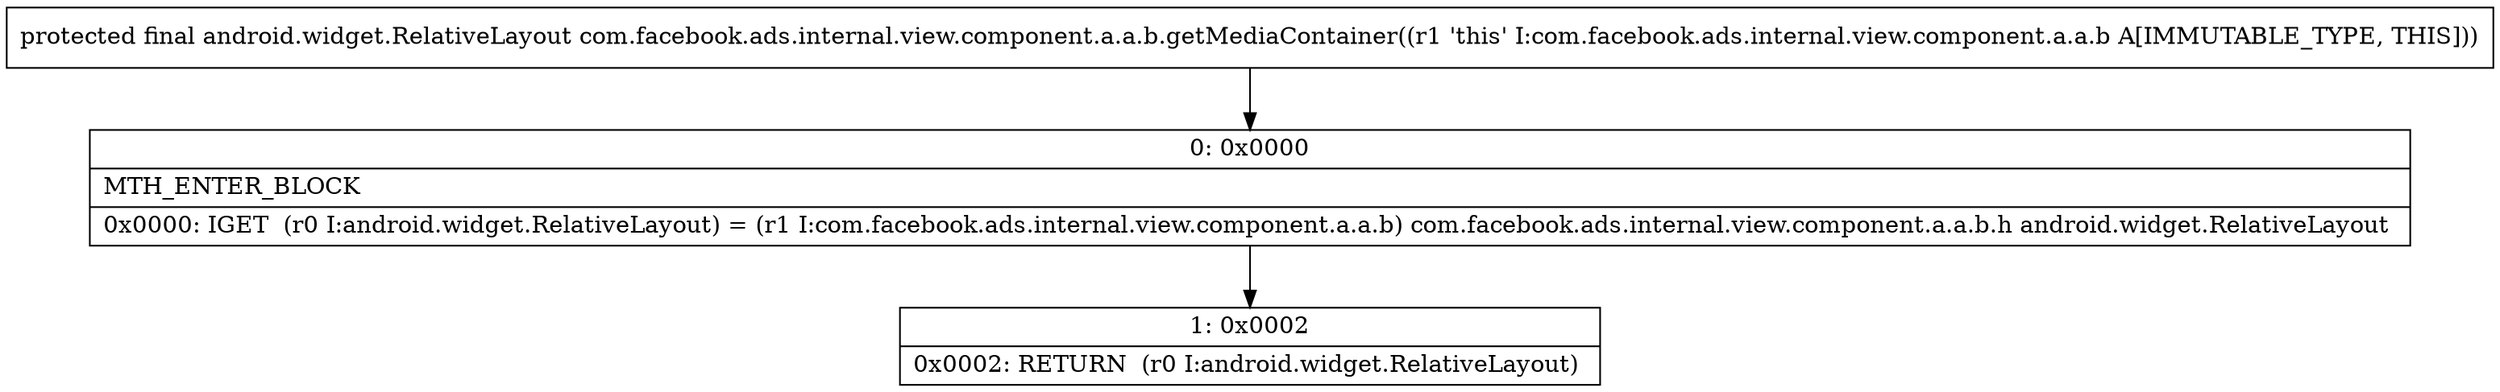 digraph "CFG forcom.facebook.ads.internal.view.component.a.a.b.getMediaContainer()Landroid\/widget\/RelativeLayout;" {
Node_0 [shape=record,label="{0\:\ 0x0000|MTH_ENTER_BLOCK\l|0x0000: IGET  (r0 I:android.widget.RelativeLayout) = (r1 I:com.facebook.ads.internal.view.component.a.a.b) com.facebook.ads.internal.view.component.a.a.b.h android.widget.RelativeLayout \l}"];
Node_1 [shape=record,label="{1\:\ 0x0002|0x0002: RETURN  (r0 I:android.widget.RelativeLayout) \l}"];
MethodNode[shape=record,label="{protected final android.widget.RelativeLayout com.facebook.ads.internal.view.component.a.a.b.getMediaContainer((r1 'this' I:com.facebook.ads.internal.view.component.a.a.b A[IMMUTABLE_TYPE, THIS])) }"];
MethodNode -> Node_0;
Node_0 -> Node_1;
}

